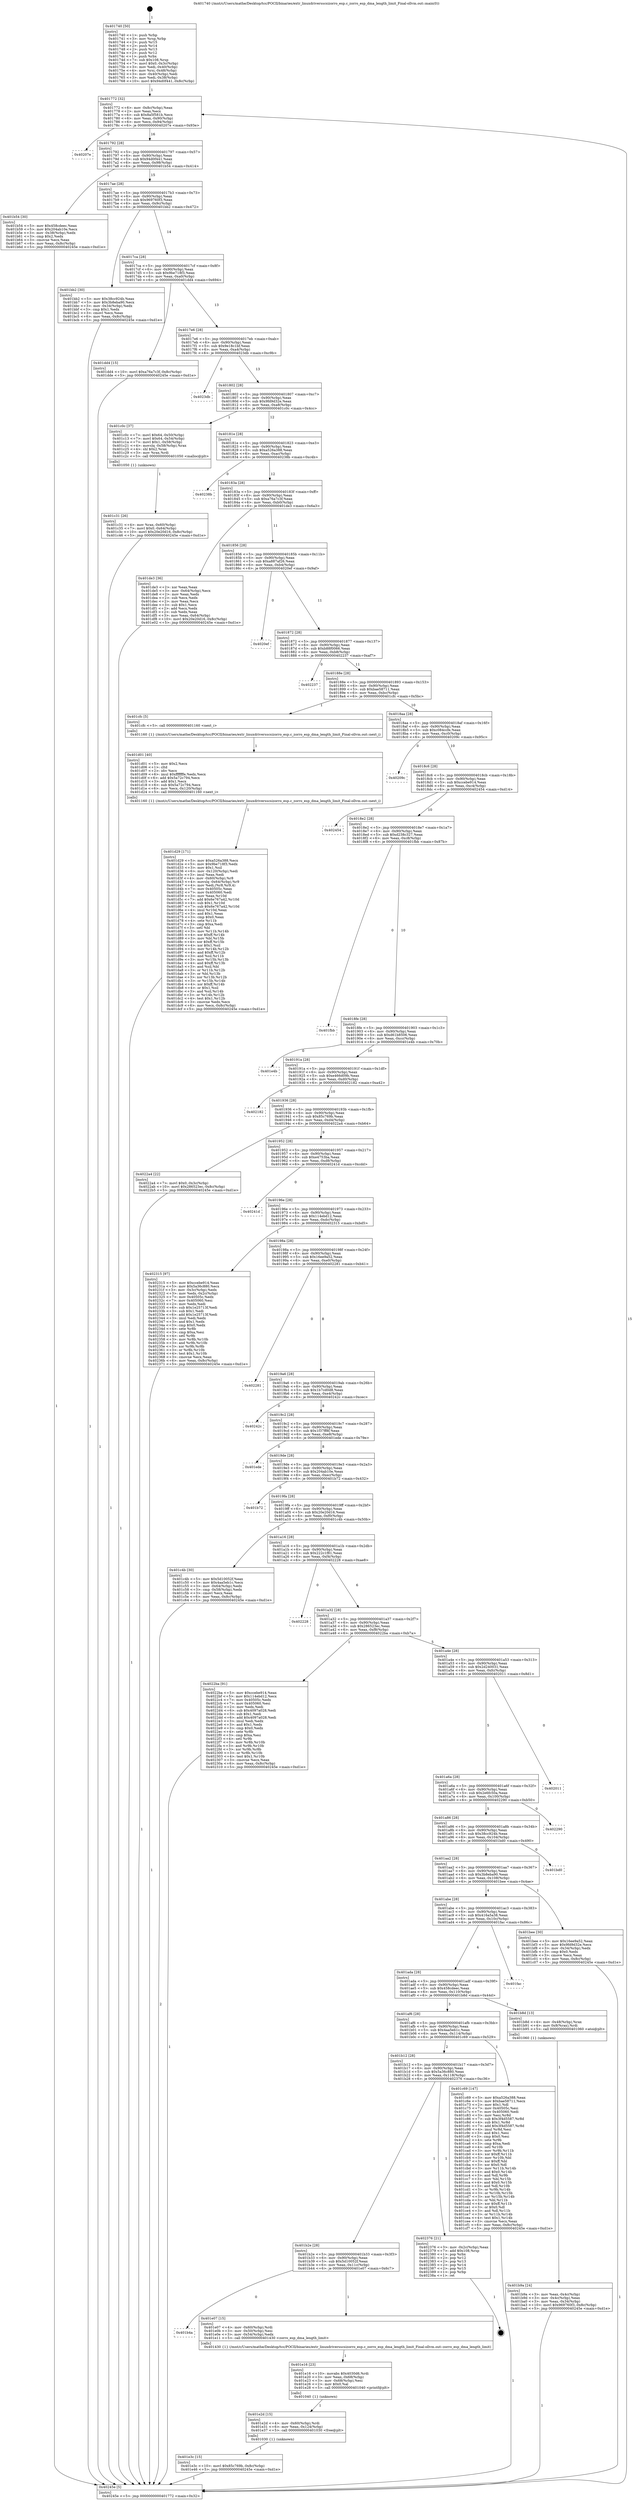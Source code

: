 digraph "0x401740" {
  label = "0x401740 (/mnt/c/Users/mathe/Desktop/tcc/POCII/binaries/extr_linuxdriversscsizorro_esp.c_zorro_esp_dma_length_limit_Final-ollvm.out::main(0))"
  labelloc = "t"
  node[shape=record]

  Entry [label="",width=0.3,height=0.3,shape=circle,fillcolor=black,style=filled]
  "0x401772" [label="{
     0x401772 [32]\l
     | [instrs]\l
     &nbsp;&nbsp;0x401772 \<+6\>: mov -0x8c(%rbp),%eax\l
     &nbsp;&nbsp;0x401778 \<+2\>: mov %eax,%ecx\l
     &nbsp;&nbsp;0x40177a \<+6\>: sub $0x8a5f581b,%ecx\l
     &nbsp;&nbsp;0x401780 \<+6\>: mov %eax,-0x90(%rbp)\l
     &nbsp;&nbsp;0x401786 \<+6\>: mov %ecx,-0x94(%rbp)\l
     &nbsp;&nbsp;0x40178c \<+6\>: je 000000000040207e \<main+0x93e\>\l
  }"]
  "0x40207e" [label="{
     0x40207e\l
  }", style=dashed]
  "0x401792" [label="{
     0x401792 [28]\l
     | [instrs]\l
     &nbsp;&nbsp;0x401792 \<+5\>: jmp 0000000000401797 \<main+0x57\>\l
     &nbsp;&nbsp;0x401797 \<+6\>: mov -0x90(%rbp),%eax\l
     &nbsp;&nbsp;0x40179d \<+5\>: sub $0x94d0f441,%eax\l
     &nbsp;&nbsp;0x4017a2 \<+6\>: mov %eax,-0x98(%rbp)\l
     &nbsp;&nbsp;0x4017a8 \<+6\>: je 0000000000401b54 \<main+0x414\>\l
  }"]
  Exit [label="",width=0.3,height=0.3,shape=circle,fillcolor=black,style=filled,peripheries=2]
  "0x401b54" [label="{
     0x401b54 [30]\l
     | [instrs]\l
     &nbsp;&nbsp;0x401b54 \<+5\>: mov $0x458cdeec,%eax\l
     &nbsp;&nbsp;0x401b59 \<+5\>: mov $0x204ab10e,%ecx\l
     &nbsp;&nbsp;0x401b5e \<+3\>: mov -0x38(%rbp),%edx\l
     &nbsp;&nbsp;0x401b61 \<+3\>: cmp $0x2,%edx\l
     &nbsp;&nbsp;0x401b64 \<+3\>: cmovne %ecx,%eax\l
     &nbsp;&nbsp;0x401b67 \<+6\>: mov %eax,-0x8c(%rbp)\l
     &nbsp;&nbsp;0x401b6d \<+5\>: jmp 000000000040245e \<main+0xd1e\>\l
  }"]
  "0x4017ae" [label="{
     0x4017ae [28]\l
     | [instrs]\l
     &nbsp;&nbsp;0x4017ae \<+5\>: jmp 00000000004017b3 \<main+0x73\>\l
     &nbsp;&nbsp;0x4017b3 \<+6\>: mov -0x90(%rbp),%eax\l
     &nbsp;&nbsp;0x4017b9 \<+5\>: sub $0x969760f3,%eax\l
     &nbsp;&nbsp;0x4017be \<+6\>: mov %eax,-0x9c(%rbp)\l
     &nbsp;&nbsp;0x4017c4 \<+6\>: je 0000000000401bb2 \<main+0x472\>\l
  }"]
  "0x40245e" [label="{
     0x40245e [5]\l
     | [instrs]\l
     &nbsp;&nbsp;0x40245e \<+5\>: jmp 0000000000401772 \<main+0x32\>\l
  }"]
  "0x401740" [label="{
     0x401740 [50]\l
     | [instrs]\l
     &nbsp;&nbsp;0x401740 \<+1\>: push %rbp\l
     &nbsp;&nbsp;0x401741 \<+3\>: mov %rsp,%rbp\l
     &nbsp;&nbsp;0x401744 \<+2\>: push %r15\l
     &nbsp;&nbsp;0x401746 \<+2\>: push %r14\l
     &nbsp;&nbsp;0x401748 \<+2\>: push %r13\l
     &nbsp;&nbsp;0x40174a \<+2\>: push %r12\l
     &nbsp;&nbsp;0x40174c \<+1\>: push %rbx\l
     &nbsp;&nbsp;0x40174d \<+7\>: sub $0x108,%rsp\l
     &nbsp;&nbsp;0x401754 \<+7\>: movl $0x0,-0x3c(%rbp)\l
     &nbsp;&nbsp;0x40175b \<+3\>: mov %edi,-0x40(%rbp)\l
     &nbsp;&nbsp;0x40175e \<+4\>: mov %rsi,-0x48(%rbp)\l
     &nbsp;&nbsp;0x401762 \<+3\>: mov -0x40(%rbp),%edi\l
     &nbsp;&nbsp;0x401765 \<+3\>: mov %edi,-0x38(%rbp)\l
     &nbsp;&nbsp;0x401768 \<+10\>: movl $0x94d0f441,-0x8c(%rbp)\l
  }"]
  "0x401e3c" [label="{
     0x401e3c [15]\l
     | [instrs]\l
     &nbsp;&nbsp;0x401e3c \<+10\>: movl $0x85c769b,-0x8c(%rbp)\l
     &nbsp;&nbsp;0x401e46 \<+5\>: jmp 000000000040245e \<main+0xd1e\>\l
  }"]
  "0x401bb2" [label="{
     0x401bb2 [30]\l
     | [instrs]\l
     &nbsp;&nbsp;0x401bb2 \<+5\>: mov $0x38cc924b,%eax\l
     &nbsp;&nbsp;0x401bb7 \<+5\>: mov $0x3b8eba90,%ecx\l
     &nbsp;&nbsp;0x401bbc \<+3\>: mov -0x34(%rbp),%edx\l
     &nbsp;&nbsp;0x401bbf \<+3\>: cmp $0x1,%edx\l
     &nbsp;&nbsp;0x401bc2 \<+3\>: cmovl %ecx,%eax\l
     &nbsp;&nbsp;0x401bc5 \<+6\>: mov %eax,-0x8c(%rbp)\l
     &nbsp;&nbsp;0x401bcb \<+5\>: jmp 000000000040245e \<main+0xd1e\>\l
  }"]
  "0x4017ca" [label="{
     0x4017ca [28]\l
     | [instrs]\l
     &nbsp;&nbsp;0x4017ca \<+5\>: jmp 00000000004017cf \<main+0x8f\>\l
     &nbsp;&nbsp;0x4017cf \<+6\>: mov -0x90(%rbp),%eax\l
     &nbsp;&nbsp;0x4017d5 \<+5\>: sub $0x9be718f3,%eax\l
     &nbsp;&nbsp;0x4017da \<+6\>: mov %eax,-0xa0(%rbp)\l
     &nbsp;&nbsp;0x4017e0 \<+6\>: je 0000000000401dd4 \<main+0x694\>\l
  }"]
  "0x401e2d" [label="{
     0x401e2d [15]\l
     | [instrs]\l
     &nbsp;&nbsp;0x401e2d \<+4\>: mov -0x60(%rbp),%rdi\l
     &nbsp;&nbsp;0x401e31 \<+6\>: mov %eax,-0x124(%rbp)\l
     &nbsp;&nbsp;0x401e37 \<+5\>: call 0000000000401030 \<free@plt\>\l
     | [calls]\l
     &nbsp;&nbsp;0x401030 \{1\} (unknown)\l
  }"]
  "0x401dd4" [label="{
     0x401dd4 [15]\l
     | [instrs]\l
     &nbsp;&nbsp;0x401dd4 \<+10\>: movl $0xa76a7c3f,-0x8c(%rbp)\l
     &nbsp;&nbsp;0x401dde \<+5\>: jmp 000000000040245e \<main+0xd1e\>\l
  }"]
  "0x4017e6" [label="{
     0x4017e6 [28]\l
     | [instrs]\l
     &nbsp;&nbsp;0x4017e6 \<+5\>: jmp 00000000004017eb \<main+0xab\>\l
     &nbsp;&nbsp;0x4017eb \<+6\>: mov -0x90(%rbp),%eax\l
     &nbsp;&nbsp;0x4017f1 \<+5\>: sub $0x9e18c1bf,%eax\l
     &nbsp;&nbsp;0x4017f6 \<+6\>: mov %eax,-0xa4(%rbp)\l
     &nbsp;&nbsp;0x4017fc \<+6\>: je 00000000004023db \<main+0xc9b\>\l
  }"]
  "0x401e16" [label="{
     0x401e16 [23]\l
     | [instrs]\l
     &nbsp;&nbsp;0x401e16 \<+10\>: movabs $0x4030d6,%rdi\l
     &nbsp;&nbsp;0x401e20 \<+3\>: mov %eax,-0x68(%rbp)\l
     &nbsp;&nbsp;0x401e23 \<+3\>: mov -0x68(%rbp),%esi\l
     &nbsp;&nbsp;0x401e26 \<+2\>: mov $0x0,%al\l
     &nbsp;&nbsp;0x401e28 \<+5\>: call 0000000000401040 \<printf@plt\>\l
     | [calls]\l
     &nbsp;&nbsp;0x401040 \{1\} (unknown)\l
  }"]
  "0x4023db" [label="{
     0x4023db\l
  }", style=dashed]
  "0x401802" [label="{
     0x401802 [28]\l
     | [instrs]\l
     &nbsp;&nbsp;0x401802 \<+5\>: jmp 0000000000401807 \<main+0xc7\>\l
     &nbsp;&nbsp;0x401807 \<+6\>: mov -0x90(%rbp),%eax\l
     &nbsp;&nbsp;0x40180d \<+5\>: sub $0x9fd9d32e,%eax\l
     &nbsp;&nbsp;0x401812 \<+6\>: mov %eax,-0xa8(%rbp)\l
     &nbsp;&nbsp;0x401818 \<+6\>: je 0000000000401c0c \<main+0x4cc\>\l
  }"]
  "0x401b4a" [label="{
     0x401b4a\l
  }", style=dashed]
  "0x401c0c" [label="{
     0x401c0c [37]\l
     | [instrs]\l
     &nbsp;&nbsp;0x401c0c \<+7\>: movl $0x64,-0x50(%rbp)\l
     &nbsp;&nbsp;0x401c13 \<+7\>: movl $0x64,-0x54(%rbp)\l
     &nbsp;&nbsp;0x401c1a \<+7\>: movl $0x1,-0x58(%rbp)\l
     &nbsp;&nbsp;0x401c21 \<+4\>: movslq -0x58(%rbp),%rax\l
     &nbsp;&nbsp;0x401c25 \<+4\>: shl $0x2,%rax\l
     &nbsp;&nbsp;0x401c29 \<+3\>: mov %rax,%rdi\l
     &nbsp;&nbsp;0x401c2c \<+5\>: call 0000000000401050 \<malloc@plt\>\l
     | [calls]\l
     &nbsp;&nbsp;0x401050 \{1\} (unknown)\l
  }"]
  "0x40181e" [label="{
     0x40181e [28]\l
     | [instrs]\l
     &nbsp;&nbsp;0x40181e \<+5\>: jmp 0000000000401823 \<main+0xe3\>\l
     &nbsp;&nbsp;0x401823 \<+6\>: mov -0x90(%rbp),%eax\l
     &nbsp;&nbsp;0x401829 \<+5\>: sub $0xa526a388,%eax\l
     &nbsp;&nbsp;0x40182e \<+6\>: mov %eax,-0xac(%rbp)\l
     &nbsp;&nbsp;0x401834 \<+6\>: je 000000000040238b \<main+0xc4b\>\l
  }"]
  "0x401e07" [label="{
     0x401e07 [15]\l
     | [instrs]\l
     &nbsp;&nbsp;0x401e07 \<+4\>: mov -0x60(%rbp),%rdi\l
     &nbsp;&nbsp;0x401e0b \<+3\>: mov -0x50(%rbp),%esi\l
     &nbsp;&nbsp;0x401e0e \<+3\>: mov -0x54(%rbp),%edx\l
     &nbsp;&nbsp;0x401e11 \<+5\>: call 0000000000401430 \<zorro_esp_dma_length_limit\>\l
     | [calls]\l
     &nbsp;&nbsp;0x401430 \{1\} (/mnt/c/Users/mathe/Desktop/tcc/POCII/binaries/extr_linuxdriversscsizorro_esp.c_zorro_esp_dma_length_limit_Final-ollvm.out::zorro_esp_dma_length_limit)\l
  }"]
  "0x40238b" [label="{
     0x40238b\l
  }", style=dashed]
  "0x40183a" [label="{
     0x40183a [28]\l
     | [instrs]\l
     &nbsp;&nbsp;0x40183a \<+5\>: jmp 000000000040183f \<main+0xff\>\l
     &nbsp;&nbsp;0x40183f \<+6\>: mov -0x90(%rbp),%eax\l
     &nbsp;&nbsp;0x401845 \<+5\>: sub $0xa76a7c3f,%eax\l
     &nbsp;&nbsp;0x40184a \<+6\>: mov %eax,-0xb0(%rbp)\l
     &nbsp;&nbsp;0x401850 \<+6\>: je 0000000000401de3 \<main+0x6a3\>\l
  }"]
  "0x401b2e" [label="{
     0x401b2e [28]\l
     | [instrs]\l
     &nbsp;&nbsp;0x401b2e \<+5\>: jmp 0000000000401b33 \<main+0x3f3\>\l
     &nbsp;&nbsp;0x401b33 \<+6\>: mov -0x90(%rbp),%eax\l
     &nbsp;&nbsp;0x401b39 \<+5\>: sub $0x5d10052f,%eax\l
     &nbsp;&nbsp;0x401b3e \<+6\>: mov %eax,-0x11c(%rbp)\l
     &nbsp;&nbsp;0x401b44 \<+6\>: je 0000000000401e07 \<main+0x6c7\>\l
  }"]
  "0x401de3" [label="{
     0x401de3 [36]\l
     | [instrs]\l
     &nbsp;&nbsp;0x401de3 \<+2\>: xor %eax,%eax\l
     &nbsp;&nbsp;0x401de5 \<+3\>: mov -0x64(%rbp),%ecx\l
     &nbsp;&nbsp;0x401de8 \<+2\>: mov %eax,%edx\l
     &nbsp;&nbsp;0x401dea \<+2\>: sub %ecx,%edx\l
     &nbsp;&nbsp;0x401dec \<+2\>: mov %eax,%ecx\l
     &nbsp;&nbsp;0x401dee \<+3\>: sub $0x1,%ecx\l
     &nbsp;&nbsp;0x401df1 \<+2\>: add %ecx,%edx\l
     &nbsp;&nbsp;0x401df3 \<+2\>: sub %edx,%eax\l
     &nbsp;&nbsp;0x401df5 \<+3\>: mov %eax,-0x64(%rbp)\l
     &nbsp;&nbsp;0x401df8 \<+10\>: movl $0x20e20d16,-0x8c(%rbp)\l
     &nbsp;&nbsp;0x401e02 \<+5\>: jmp 000000000040245e \<main+0xd1e\>\l
  }"]
  "0x401856" [label="{
     0x401856 [28]\l
     | [instrs]\l
     &nbsp;&nbsp;0x401856 \<+5\>: jmp 000000000040185b \<main+0x11b\>\l
     &nbsp;&nbsp;0x40185b \<+6\>: mov -0x90(%rbp),%eax\l
     &nbsp;&nbsp;0x401861 \<+5\>: sub $0xa887af26,%eax\l
     &nbsp;&nbsp;0x401866 \<+6\>: mov %eax,-0xb4(%rbp)\l
     &nbsp;&nbsp;0x40186c \<+6\>: je 00000000004020ef \<main+0x9af\>\l
  }"]
  "0x402376" [label="{
     0x402376 [21]\l
     | [instrs]\l
     &nbsp;&nbsp;0x402376 \<+3\>: mov -0x2c(%rbp),%eax\l
     &nbsp;&nbsp;0x402379 \<+7\>: add $0x108,%rsp\l
     &nbsp;&nbsp;0x402380 \<+1\>: pop %rbx\l
     &nbsp;&nbsp;0x402381 \<+2\>: pop %r12\l
     &nbsp;&nbsp;0x402383 \<+2\>: pop %r13\l
     &nbsp;&nbsp;0x402385 \<+2\>: pop %r14\l
     &nbsp;&nbsp;0x402387 \<+2\>: pop %r15\l
     &nbsp;&nbsp;0x402389 \<+1\>: pop %rbp\l
     &nbsp;&nbsp;0x40238a \<+1\>: ret\l
  }"]
  "0x4020ef" [label="{
     0x4020ef\l
  }", style=dashed]
  "0x401872" [label="{
     0x401872 [28]\l
     | [instrs]\l
     &nbsp;&nbsp;0x401872 \<+5\>: jmp 0000000000401877 \<main+0x137\>\l
     &nbsp;&nbsp;0x401877 \<+6\>: mov -0x90(%rbp),%eax\l
     &nbsp;&nbsp;0x40187d \<+5\>: sub $0xb88f0066,%eax\l
     &nbsp;&nbsp;0x401882 \<+6\>: mov %eax,-0xb8(%rbp)\l
     &nbsp;&nbsp;0x401888 \<+6\>: je 0000000000402237 \<main+0xaf7\>\l
  }"]
  "0x401d29" [label="{
     0x401d29 [171]\l
     | [instrs]\l
     &nbsp;&nbsp;0x401d29 \<+5\>: mov $0xa526a388,%ecx\l
     &nbsp;&nbsp;0x401d2e \<+5\>: mov $0x9be718f3,%edx\l
     &nbsp;&nbsp;0x401d33 \<+3\>: mov $0x1,%sil\l
     &nbsp;&nbsp;0x401d36 \<+6\>: mov -0x120(%rbp),%edi\l
     &nbsp;&nbsp;0x401d3c \<+3\>: imul %eax,%edi\l
     &nbsp;&nbsp;0x401d3f \<+4\>: mov -0x60(%rbp),%r8\l
     &nbsp;&nbsp;0x401d43 \<+4\>: movslq -0x64(%rbp),%r9\l
     &nbsp;&nbsp;0x401d47 \<+4\>: mov %edi,(%r8,%r9,4)\l
     &nbsp;&nbsp;0x401d4b \<+7\>: mov 0x40505c,%eax\l
     &nbsp;&nbsp;0x401d52 \<+7\>: mov 0x405060,%edi\l
     &nbsp;&nbsp;0x401d59 \<+3\>: mov %eax,%r10d\l
     &nbsp;&nbsp;0x401d5c \<+7\>: add $0x6e767a42,%r10d\l
     &nbsp;&nbsp;0x401d63 \<+4\>: sub $0x1,%r10d\l
     &nbsp;&nbsp;0x401d67 \<+7\>: sub $0x6e767a42,%r10d\l
     &nbsp;&nbsp;0x401d6e \<+4\>: imul %r10d,%eax\l
     &nbsp;&nbsp;0x401d72 \<+3\>: and $0x1,%eax\l
     &nbsp;&nbsp;0x401d75 \<+3\>: cmp $0x0,%eax\l
     &nbsp;&nbsp;0x401d78 \<+4\>: sete %r11b\l
     &nbsp;&nbsp;0x401d7c \<+3\>: cmp $0xa,%edi\l
     &nbsp;&nbsp;0x401d7f \<+3\>: setl %bl\l
     &nbsp;&nbsp;0x401d82 \<+3\>: mov %r11b,%r14b\l
     &nbsp;&nbsp;0x401d85 \<+4\>: xor $0xff,%r14b\l
     &nbsp;&nbsp;0x401d89 \<+3\>: mov %bl,%r15b\l
     &nbsp;&nbsp;0x401d8c \<+4\>: xor $0xff,%r15b\l
     &nbsp;&nbsp;0x401d90 \<+4\>: xor $0x1,%sil\l
     &nbsp;&nbsp;0x401d94 \<+3\>: mov %r14b,%r12b\l
     &nbsp;&nbsp;0x401d97 \<+4\>: and $0xff,%r12b\l
     &nbsp;&nbsp;0x401d9b \<+3\>: and %sil,%r11b\l
     &nbsp;&nbsp;0x401d9e \<+3\>: mov %r15b,%r13b\l
     &nbsp;&nbsp;0x401da1 \<+4\>: and $0xff,%r13b\l
     &nbsp;&nbsp;0x401da5 \<+3\>: and %sil,%bl\l
     &nbsp;&nbsp;0x401da8 \<+3\>: or %r11b,%r12b\l
     &nbsp;&nbsp;0x401dab \<+3\>: or %bl,%r13b\l
     &nbsp;&nbsp;0x401dae \<+3\>: xor %r13b,%r12b\l
     &nbsp;&nbsp;0x401db1 \<+3\>: or %r15b,%r14b\l
     &nbsp;&nbsp;0x401db4 \<+4\>: xor $0xff,%r14b\l
     &nbsp;&nbsp;0x401db8 \<+4\>: or $0x1,%sil\l
     &nbsp;&nbsp;0x401dbc \<+3\>: and %sil,%r14b\l
     &nbsp;&nbsp;0x401dbf \<+3\>: or %r14b,%r12b\l
     &nbsp;&nbsp;0x401dc2 \<+4\>: test $0x1,%r12b\l
     &nbsp;&nbsp;0x401dc6 \<+3\>: cmovne %edx,%ecx\l
     &nbsp;&nbsp;0x401dc9 \<+6\>: mov %ecx,-0x8c(%rbp)\l
     &nbsp;&nbsp;0x401dcf \<+5\>: jmp 000000000040245e \<main+0xd1e\>\l
  }"]
  "0x402237" [label="{
     0x402237\l
  }", style=dashed]
  "0x40188e" [label="{
     0x40188e [28]\l
     | [instrs]\l
     &nbsp;&nbsp;0x40188e \<+5\>: jmp 0000000000401893 \<main+0x153\>\l
     &nbsp;&nbsp;0x401893 \<+6\>: mov -0x90(%rbp),%eax\l
     &nbsp;&nbsp;0x401899 \<+5\>: sub $0xbae58711,%eax\l
     &nbsp;&nbsp;0x40189e \<+6\>: mov %eax,-0xbc(%rbp)\l
     &nbsp;&nbsp;0x4018a4 \<+6\>: je 0000000000401cfc \<main+0x5bc\>\l
  }"]
  "0x401d01" [label="{
     0x401d01 [40]\l
     | [instrs]\l
     &nbsp;&nbsp;0x401d01 \<+5\>: mov $0x2,%ecx\l
     &nbsp;&nbsp;0x401d06 \<+1\>: cltd\l
     &nbsp;&nbsp;0x401d07 \<+2\>: idiv %ecx\l
     &nbsp;&nbsp;0x401d09 \<+6\>: imul $0xfffffffe,%edx,%ecx\l
     &nbsp;&nbsp;0x401d0f \<+6\>: add $0x5a72c794,%ecx\l
     &nbsp;&nbsp;0x401d15 \<+3\>: add $0x1,%ecx\l
     &nbsp;&nbsp;0x401d18 \<+6\>: sub $0x5a72c794,%ecx\l
     &nbsp;&nbsp;0x401d1e \<+6\>: mov %ecx,-0x120(%rbp)\l
     &nbsp;&nbsp;0x401d24 \<+5\>: call 0000000000401160 \<next_i\>\l
     | [calls]\l
     &nbsp;&nbsp;0x401160 \{1\} (/mnt/c/Users/mathe/Desktop/tcc/POCII/binaries/extr_linuxdriversscsizorro_esp.c_zorro_esp_dma_length_limit_Final-ollvm.out::next_i)\l
  }"]
  "0x401cfc" [label="{
     0x401cfc [5]\l
     | [instrs]\l
     &nbsp;&nbsp;0x401cfc \<+5\>: call 0000000000401160 \<next_i\>\l
     | [calls]\l
     &nbsp;&nbsp;0x401160 \{1\} (/mnt/c/Users/mathe/Desktop/tcc/POCII/binaries/extr_linuxdriversscsizorro_esp.c_zorro_esp_dma_length_limit_Final-ollvm.out::next_i)\l
  }"]
  "0x4018aa" [label="{
     0x4018aa [28]\l
     | [instrs]\l
     &nbsp;&nbsp;0x4018aa \<+5\>: jmp 00000000004018af \<main+0x16f\>\l
     &nbsp;&nbsp;0x4018af \<+6\>: mov -0x90(%rbp),%eax\l
     &nbsp;&nbsp;0x4018b5 \<+5\>: sub $0xc084ccfe,%eax\l
     &nbsp;&nbsp;0x4018ba \<+6\>: mov %eax,-0xc0(%rbp)\l
     &nbsp;&nbsp;0x4018c0 \<+6\>: je 000000000040209c \<main+0x95c\>\l
  }"]
  "0x401b12" [label="{
     0x401b12 [28]\l
     | [instrs]\l
     &nbsp;&nbsp;0x401b12 \<+5\>: jmp 0000000000401b17 \<main+0x3d7\>\l
     &nbsp;&nbsp;0x401b17 \<+6\>: mov -0x90(%rbp),%eax\l
     &nbsp;&nbsp;0x401b1d \<+5\>: sub $0x5a36c880,%eax\l
     &nbsp;&nbsp;0x401b22 \<+6\>: mov %eax,-0x118(%rbp)\l
     &nbsp;&nbsp;0x401b28 \<+6\>: je 0000000000402376 \<main+0xc36\>\l
  }"]
  "0x40209c" [label="{
     0x40209c\l
  }", style=dashed]
  "0x4018c6" [label="{
     0x4018c6 [28]\l
     | [instrs]\l
     &nbsp;&nbsp;0x4018c6 \<+5\>: jmp 00000000004018cb \<main+0x18b\>\l
     &nbsp;&nbsp;0x4018cb \<+6\>: mov -0x90(%rbp),%eax\l
     &nbsp;&nbsp;0x4018d1 \<+5\>: sub $0xccebe914,%eax\l
     &nbsp;&nbsp;0x4018d6 \<+6\>: mov %eax,-0xc4(%rbp)\l
     &nbsp;&nbsp;0x4018dc \<+6\>: je 0000000000402454 \<main+0xd14\>\l
  }"]
  "0x401c69" [label="{
     0x401c69 [147]\l
     | [instrs]\l
     &nbsp;&nbsp;0x401c69 \<+5\>: mov $0xa526a388,%eax\l
     &nbsp;&nbsp;0x401c6e \<+5\>: mov $0xbae58711,%ecx\l
     &nbsp;&nbsp;0x401c73 \<+2\>: mov $0x1,%dl\l
     &nbsp;&nbsp;0x401c75 \<+7\>: mov 0x40505c,%esi\l
     &nbsp;&nbsp;0x401c7c \<+7\>: mov 0x405060,%edi\l
     &nbsp;&nbsp;0x401c83 \<+3\>: mov %esi,%r8d\l
     &nbsp;&nbsp;0x401c86 \<+7\>: sub $0x3f4d5587,%r8d\l
     &nbsp;&nbsp;0x401c8d \<+4\>: sub $0x1,%r8d\l
     &nbsp;&nbsp;0x401c91 \<+7\>: add $0x3f4d5587,%r8d\l
     &nbsp;&nbsp;0x401c98 \<+4\>: imul %r8d,%esi\l
     &nbsp;&nbsp;0x401c9c \<+3\>: and $0x1,%esi\l
     &nbsp;&nbsp;0x401c9f \<+3\>: cmp $0x0,%esi\l
     &nbsp;&nbsp;0x401ca2 \<+4\>: sete %r9b\l
     &nbsp;&nbsp;0x401ca6 \<+3\>: cmp $0xa,%edi\l
     &nbsp;&nbsp;0x401ca9 \<+4\>: setl %r10b\l
     &nbsp;&nbsp;0x401cad \<+3\>: mov %r9b,%r11b\l
     &nbsp;&nbsp;0x401cb0 \<+4\>: xor $0xff,%r11b\l
     &nbsp;&nbsp;0x401cb4 \<+3\>: mov %r10b,%bl\l
     &nbsp;&nbsp;0x401cb7 \<+3\>: xor $0xff,%bl\l
     &nbsp;&nbsp;0x401cba \<+3\>: xor $0x0,%dl\l
     &nbsp;&nbsp;0x401cbd \<+3\>: mov %r11b,%r14b\l
     &nbsp;&nbsp;0x401cc0 \<+4\>: and $0x0,%r14b\l
     &nbsp;&nbsp;0x401cc4 \<+3\>: and %dl,%r9b\l
     &nbsp;&nbsp;0x401cc7 \<+3\>: mov %bl,%r15b\l
     &nbsp;&nbsp;0x401cca \<+4\>: and $0x0,%r15b\l
     &nbsp;&nbsp;0x401cce \<+3\>: and %dl,%r10b\l
     &nbsp;&nbsp;0x401cd1 \<+3\>: or %r9b,%r14b\l
     &nbsp;&nbsp;0x401cd4 \<+3\>: or %r10b,%r15b\l
     &nbsp;&nbsp;0x401cd7 \<+3\>: xor %r15b,%r14b\l
     &nbsp;&nbsp;0x401cda \<+3\>: or %bl,%r11b\l
     &nbsp;&nbsp;0x401cdd \<+4\>: xor $0xff,%r11b\l
     &nbsp;&nbsp;0x401ce1 \<+3\>: or $0x0,%dl\l
     &nbsp;&nbsp;0x401ce4 \<+3\>: and %dl,%r11b\l
     &nbsp;&nbsp;0x401ce7 \<+3\>: or %r11b,%r14b\l
     &nbsp;&nbsp;0x401cea \<+4\>: test $0x1,%r14b\l
     &nbsp;&nbsp;0x401cee \<+3\>: cmovne %ecx,%eax\l
     &nbsp;&nbsp;0x401cf1 \<+6\>: mov %eax,-0x8c(%rbp)\l
     &nbsp;&nbsp;0x401cf7 \<+5\>: jmp 000000000040245e \<main+0xd1e\>\l
  }"]
  "0x402454" [label="{
     0x402454\l
  }", style=dashed]
  "0x4018e2" [label="{
     0x4018e2 [28]\l
     | [instrs]\l
     &nbsp;&nbsp;0x4018e2 \<+5\>: jmp 00000000004018e7 \<main+0x1a7\>\l
     &nbsp;&nbsp;0x4018e7 \<+6\>: mov -0x90(%rbp),%eax\l
     &nbsp;&nbsp;0x4018ed \<+5\>: sub $0xd238c327,%eax\l
     &nbsp;&nbsp;0x4018f2 \<+6\>: mov %eax,-0xc8(%rbp)\l
     &nbsp;&nbsp;0x4018f8 \<+6\>: je 0000000000401fbb \<main+0x87b\>\l
  }"]
  "0x401c31" [label="{
     0x401c31 [26]\l
     | [instrs]\l
     &nbsp;&nbsp;0x401c31 \<+4\>: mov %rax,-0x60(%rbp)\l
     &nbsp;&nbsp;0x401c35 \<+7\>: movl $0x0,-0x64(%rbp)\l
     &nbsp;&nbsp;0x401c3c \<+10\>: movl $0x20e20d16,-0x8c(%rbp)\l
     &nbsp;&nbsp;0x401c46 \<+5\>: jmp 000000000040245e \<main+0xd1e\>\l
  }"]
  "0x401fbb" [label="{
     0x401fbb\l
  }", style=dashed]
  "0x4018fe" [label="{
     0x4018fe [28]\l
     | [instrs]\l
     &nbsp;&nbsp;0x4018fe \<+5\>: jmp 0000000000401903 \<main+0x1c3\>\l
     &nbsp;&nbsp;0x401903 \<+6\>: mov -0x90(%rbp),%eax\l
     &nbsp;&nbsp;0x401909 \<+5\>: sub $0xd61b8506,%eax\l
     &nbsp;&nbsp;0x40190e \<+6\>: mov %eax,-0xcc(%rbp)\l
     &nbsp;&nbsp;0x401914 \<+6\>: je 0000000000401e4b \<main+0x70b\>\l
  }"]
  "0x401b9a" [label="{
     0x401b9a [24]\l
     | [instrs]\l
     &nbsp;&nbsp;0x401b9a \<+3\>: mov %eax,-0x4c(%rbp)\l
     &nbsp;&nbsp;0x401b9d \<+3\>: mov -0x4c(%rbp),%eax\l
     &nbsp;&nbsp;0x401ba0 \<+3\>: mov %eax,-0x34(%rbp)\l
     &nbsp;&nbsp;0x401ba3 \<+10\>: movl $0x969760f3,-0x8c(%rbp)\l
     &nbsp;&nbsp;0x401bad \<+5\>: jmp 000000000040245e \<main+0xd1e\>\l
  }"]
  "0x401e4b" [label="{
     0x401e4b\l
  }", style=dashed]
  "0x40191a" [label="{
     0x40191a [28]\l
     | [instrs]\l
     &nbsp;&nbsp;0x40191a \<+5\>: jmp 000000000040191f \<main+0x1df\>\l
     &nbsp;&nbsp;0x40191f \<+6\>: mov -0x90(%rbp),%eax\l
     &nbsp;&nbsp;0x401925 \<+5\>: sub $0xe466d09b,%eax\l
     &nbsp;&nbsp;0x40192a \<+6\>: mov %eax,-0xd0(%rbp)\l
     &nbsp;&nbsp;0x401930 \<+6\>: je 0000000000402182 \<main+0xa42\>\l
  }"]
  "0x401af6" [label="{
     0x401af6 [28]\l
     | [instrs]\l
     &nbsp;&nbsp;0x401af6 \<+5\>: jmp 0000000000401afb \<main+0x3bb\>\l
     &nbsp;&nbsp;0x401afb \<+6\>: mov -0x90(%rbp),%eax\l
     &nbsp;&nbsp;0x401b01 \<+5\>: sub $0x4aa5eb1c,%eax\l
     &nbsp;&nbsp;0x401b06 \<+6\>: mov %eax,-0x114(%rbp)\l
     &nbsp;&nbsp;0x401b0c \<+6\>: je 0000000000401c69 \<main+0x529\>\l
  }"]
  "0x402182" [label="{
     0x402182\l
  }", style=dashed]
  "0x401936" [label="{
     0x401936 [28]\l
     | [instrs]\l
     &nbsp;&nbsp;0x401936 \<+5\>: jmp 000000000040193b \<main+0x1fb\>\l
     &nbsp;&nbsp;0x40193b \<+6\>: mov -0x90(%rbp),%eax\l
     &nbsp;&nbsp;0x401941 \<+5\>: sub $0x85c769b,%eax\l
     &nbsp;&nbsp;0x401946 \<+6\>: mov %eax,-0xd4(%rbp)\l
     &nbsp;&nbsp;0x40194c \<+6\>: je 00000000004022a4 \<main+0xb64\>\l
  }"]
  "0x401b8d" [label="{
     0x401b8d [13]\l
     | [instrs]\l
     &nbsp;&nbsp;0x401b8d \<+4\>: mov -0x48(%rbp),%rax\l
     &nbsp;&nbsp;0x401b91 \<+4\>: mov 0x8(%rax),%rdi\l
     &nbsp;&nbsp;0x401b95 \<+5\>: call 0000000000401060 \<atoi@plt\>\l
     | [calls]\l
     &nbsp;&nbsp;0x401060 \{1\} (unknown)\l
  }"]
  "0x4022a4" [label="{
     0x4022a4 [22]\l
     | [instrs]\l
     &nbsp;&nbsp;0x4022a4 \<+7\>: movl $0x0,-0x3c(%rbp)\l
     &nbsp;&nbsp;0x4022ab \<+10\>: movl $0x286523ec,-0x8c(%rbp)\l
     &nbsp;&nbsp;0x4022b5 \<+5\>: jmp 000000000040245e \<main+0xd1e\>\l
  }"]
  "0x401952" [label="{
     0x401952 [28]\l
     | [instrs]\l
     &nbsp;&nbsp;0x401952 \<+5\>: jmp 0000000000401957 \<main+0x217\>\l
     &nbsp;&nbsp;0x401957 \<+6\>: mov -0x90(%rbp),%eax\l
     &nbsp;&nbsp;0x40195d \<+5\>: sub $0xe4753ba,%eax\l
     &nbsp;&nbsp;0x401962 \<+6\>: mov %eax,-0xd8(%rbp)\l
     &nbsp;&nbsp;0x401968 \<+6\>: je 000000000040241d \<main+0xcdd\>\l
  }"]
  "0x401ada" [label="{
     0x401ada [28]\l
     | [instrs]\l
     &nbsp;&nbsp;0x401ada \<+5\>: jmp 0000000000401adf \<main+0x39f\>\l
     &nbsp;&nbsp;0x401adf \<+6\>: mov -0x90(%rbp),%eax\l
     &nbsp;&nbsp;0x401ae5 \<+5\>: sub $0x458cdeec,%eax\l
     &nbsp;&nbsp;0x401aea \<+6\>: mov %eax,-0x110(%rbp)\l
     &nbsp;&nbsp;0x401af0 \<+6\>: je 0000000000401b8d \<main+0x44d\>\l
  }"]
  "0x40241d" [label="{
     0x40241d\l
  }", style=dashed]
  "0x40196e" [label="{
     0x40196e [28]\l
     | [instrs]\l
     &nbsp;&nbsp;0x40196e \<+5\>: jmp 0000000000401973 \<main+0x233\>\l
     &nbsp;&nbsp;0x401973 \<+6\>: mov -0x90(%rbp),%eax\l
     &nbsp;&nbsp;0x401979 \<+5\>: sub $0x114ebd12,%eax\l
     &nbsp;&nbsp;0x40197e \<+6\>: mov %eax,-0xdc(%rbp)\l
     &nbsp;&nbsp;0x401984 \<+6\>: je 0000000000402315 \<main+0xbd5\>\l
  }"]
  "0x401fac" [label="{
     0x401fac\l
  }", style=dashed]
  "0x402315" [label="{
     0x402315 [97]\l
     | [instrs]\l
     &nbsp;&nbsp;0x402315 \<+5\>: mov $0xccebe914,%eax\l
     &nbsp;&nbsp;0x40231a \<+5\>: mov $0x5a36c880,%ecx\l
     &nbsp;&nbsp;0x40231f \<+3\>: mov -0x3c(%rbp),%edx\l
     &nbsp;&nbsp;0x402322 \<+3\>: mov %edx,-0x2c(%rbp)\l
     &nbsp;&nbsp;0x402325 \<+7\>: mov 0x40505c,%edx\l
     &nbsp;&nbsp;0x40232c \<+7\>: mov 0x405060,%esi\l
     &nbsp;&nbsp;0x402333 \<+2\>: mov %edx,%edi\l
     &nbsp;&nbsp;0x402335 \<+6\>: sub $0x1e25713f,%edi\l
     &nbsp;&nbsp;0x40233b \<+3\>: sub $0x1,%edi\l
     &nbsp;&nbsp;0x40233e \<+6\>: add $0x1e25713f,%edi\l
     &nbsp;&nbsp;0x402344 \<+3\>: imul %edi,%edx\l
     &nbsp;&nbsp;0x402347 \<+3\>: and $0x1,%edx\l
     &nbsp;&nbsp;0x40234a \<+3\>: cmp $0x0,%edx\l
     &nbsp;&nbsp;0x40234d \<+4\>: sete %r8b\l
     &nbsp;&nbsp;0x402351 \<+3\>: cmp $0xa,%esi\l
     &nbsp;&nbsp;0x402354 \<+4\>: setl %r9b\l
     &nbsp;&nbsp;0x402358 \<+3\>: mov %r8b,%r10b\l
     &nbsp;&nbsp;0x40235b \<+3\>: and %r9b,%r10b\l
     &nbsp;&nbsp;0x40235e \<+3\>: xor %r9b,%r8b\l
     &nbsp;&nbsp;0x402361 \<+3\>: or %r8b,%r10b\l
     &nbsp;&nbsp;0x402364 \<+4\>: test $0x1,%r10b\l
     &nbsp;&nbsp;0x402368 \<+3\>: cmovne %ecx,%eax\l
     &nbsp;&nbsp;0x40236b \<+6\>: mov %eax,-0x8c(%rbp)\l
     &nbsp;&nbsp;0x402371 \<+5\>: jmp 000000000040245e \<main+0xd1e\>\l
  }"]
  "0x40198a" [label="{
     0x40198a [28]\l
     | [instrs]\l
     &nbsp;&nbsp;0x40198a \<+5\>: jmp 000000000040198f \<main+0x24f\>\l
     &nbsp;&nbsp;0x40198f \<+6\>: mov -0x90(%rbp),%eax\l
     &nbsp;&nbsp;0x401995 \<+5\>: sub $0x16ee9a52,%eax\l
     &nbsp;&nbsp;0x40199a \<+6\>: mov %eax,-0xe0(%rbp)\l
     &nbsp;&nbsp;0x4019a0 \<+6\>: je 0000000000402281 \<main+0xb41\>\l
  }"]
  "0x401abe" [label="{
     0x401abe [28]\l
     | [instrs]\l
     &nbsp;&nbsp;0x401abe \<+5\>: jmp 0000000000401ac3 \<main+0x383\>\l
     &nbsp;&nbsp;0x401ac3 \<+6\>: mov -0x90(%rbp),%eax\l
     &nbsp;&nbsp;0x401ac9 \<+5\>: sub $0x416a5a38,%eax\l
     &nbsp;&nbsp;0x401ace \<+6\>: mov %eax,-0x10c(%rbp)\l
     &nbsp;&nbsp;0x401ad4 \<+6\>: je 0000000000401fac \<main+0x86c\>\l
  }"]
  "0x402281" [label="{
     0x402281\l
  }", style=dashed]
  "0x4019a6" [label="{
     0x4019a6 [28]\l
     | [instrs]\l
     &nbsp;&nbsp;0x4019a6 \<+5\>: jmp 00000000004019ab \<main+0x26b\>\l
     &nbsp;&nbsp;0x4019ab \<+6\>: mov -0x90(%rbp),%eax\l
     &nbsp;&nbsp;0x4019b1 \<+5\>: sub $0x1b7cd0d8,%eax\l
     &nbsp;&nbsp;0x4019b6 \<+6\>: mov %eax,-0xe4(%rbp)\l
     &nbsp;&nbsp;0x4019bc \<+6\>: je 000000000040242c \<main+0xcec\>\l
  }"]
  "0x401bee" [label="{
     0x401bee [30]\l
     | [instrs]\l
     &nbsp;&nbsp;0x401bee \<+5\>: mov $0x16ee9a52,%eax\l
     &nbsp;&nbsp;0x401bf3 \<+5\>: mov $0x9fd9d32e,%ecx\l
     &nbsp;&nbsp;0x401bf8 \<+3\>: mov -0x34(%rbp),%edx\l
     &nbsp;&nbsp;0x401bfb \<+3\>: cmp $0x0,%edx\l
     &nbsp;&nbsp;0x401bfe \<+3\>: cmove %ecx,%eax\l
     &nbsp;&nbsp;0x401c01 \<+6\>: mov %eax,-0x8c(%rbp)\l
     &nbsp;&nbsp;0x401c07 \<+5\>: jmp 000000000040245e \<main+0xd1e\>\l
  }"]
  "0x40242c" [label="{
     0x40242c\l
  }", style=dashed]
  "0x4019c2" [label="{
     0x4019c2 [28]\l
     | [instrs]\l
     &nbsp;&nbsp;0x4019c2 \<+5\>: jmp 00000000004019c7 \<main+0x287\>\l
     &nbsp;&nbsp;0x4019c7 \<+6\>: mov -0x90(%rbp),%eax\l
     &nbsp;&nbsp;0x4019cd \<+5\>: sub $0x1f37ff8f,%eax\l
     &nbsp;&nbsp;0x4019d2 \<+6\>: mov %eax,-0xe8(%rbp)\l
     &nbsp;&nbsp;0x4019d8 \<+6\>: je 0000000000401ede \<main+0x79e\>\l
  }"]
  "0x401aa2" [label="{
     0x401aa2 [28]\l
     | [instrs]\l
     &nbsp;&nbsp;0x401aa2 \<+5\>: jmp 0000000000401aa7 \<main+0x367\>\l
     &nbsp;&nbsp;0x401aa7 \<+6\>: mov -0x90(%rbp),%eax\l
     &nbsp;&nbsp;0x401aad \<+5\>: sub $0x3b8eba90,%eax\l
     &nbsp;&nbsp;0x401ab2 \<+6\>: mov %eax,-0x108(%rbp)\l
     &nbsp;&nbsp;0x401ab8 \<+6\>: je 0000000000401bee \<main+0x4ae\>\l
  }"]
  "0x401ede" [label="{
     0x401ede\l
  }", style=dashed]
  "0x4019de" [label="{
     0x4019de [28]\l
     | [instrs]\l
     &nbsp;&nbsp;0x4019de \<+5\>: jmp 00000000004019e3 \<main+0x2a3\>\l
     &nbsp;&nbsp;0x4019e3 \<+6\>: mov -0x90(%rbp),%eax\l
     &nbsp;&nbsp;0x4019e9 \<+5\>: sub $0x204ab10e,%eax\l
     &nbsp;&nbsp;0x4019ee \<+6\>: mov %eax,-0xec(%rbp)\l
     &nbsp;&nbsp;0x4019f4 \<+6\>: je 0000000000401b72 \<main+0x432\>\l
  }"]
  "0x401bd0" [label="{
     0x401bd0\l
  }", style=dashed]
  "0x401b72" [label="{
     0x401b72\l
  }", style=dashed]
  "0x4019fa" [label="{
     0x4019fa [28]\l
     | [instrs]\l
     &nbsp;&nbsp;0x4019fa \<+5\>: jmp 00000000004019ff \<main+0x2bf\>\l
     &nbsp;&nbsp;0x4019ff \<+6\>: mov -0x90(%rbp),%eax\l
     &nbsp;&nbsp;0x401a05 \<+5\>: sub $0x20e20d16,%eax\l
     &nbsp;&nbsp;0x401a0a \<+6\>: mov %eax,-0xf0(%rbp)\l
     &nbsp;&nbsp;0x401a10 \<+6\>: je 0000000000401c4b \<main+0x50b\>\l
  }"]
  "0x401a86" [label="{
     0x401a86 [28]\l
     | [instrs]\l
     &nbsp;&nbsp;0x401a86 \<+5\>: jmp 0000000000401a8b \<main+0x34b\>\l
     &nbsp;&nbsp;0x401a8b \<+6\>: mov -0x90(%rbp),%eax\l
     &nbsp;&nbsp;0x401a91 \<+5\>: sub $0x38cc924b,%eax\l
     &nbsp;&nbsp;0x401a96 \<+6\>: mov %eax,-0x104(%rbp)\l
     &nbsp;&nbsp;0x401a9c \<+6\>: je 0000000000401bd0 \<main+0x490\>\l
  }"]
  "0x401c4b" [label="{
     0x401c4b [30]\l
     | [instrs]\l
     &nbsp;&nbsp;0x401c4b \<+5\>: mov $0x5d10052f,%eax\l
     &nbsp;&nbsp;0x401c50 \<+5\>: mov $0x4aa5eb1c,%ecx\l
     &nbsp;&nbsp;0x401c55 \<+3\>: mov -0x64(%rbp),%edx\l
     &nbsp;&nbsp;0x401c58 \<+3\>: cmp -0x58(%rbp),%edx\l
     &nbsp;&nbsp;0x401c5b \<+3\>: cmovl %ecx,%eax\l
     &nbsp;&nbsp;0x401c5e \<+6\>: mov %eax,-0x8c(%rbp)\l
     &nbsp;&nbsp;0x401c64 \<+5\>: jmp 000000000040245e \<main+0xd1e\>\l
  }"]
  "0x401a16" [label="{
     0x401a16 [28]\l
     | [instrs]\l
     &nbsp;&nbsp;0x401a16 \<+5\>: jmp 0000000000401a1b \<main+0x2db\>\l
     &nbsp;&nbsp;0x401a1b \<+6\>: mov -0x90(%rbp),%eax\l
     &nbsp;&nbsp;0x401a21 \<+5\>: sub $0x222c1f81,%eax\l
     &nbsp;&nbsp;0x401a26 \<+6\>: mov %eax,-0xf4(%rbp)\l
     &nbsp;&nbsp;0x401a2c \<+6\>: je 0000000000402228 \<main+0xae8\>\l
  }"]
  "0x402290" [label="{
     0x402290\l
  }", style=dashed]
  "0x402228" [label="{
     0x402228\l
  }", style=dashed]
  "0x401a32" [label="{
     0x401a32 [28]\l
     | [instrs]\l
     &nbsp;&nbsp;0x401a32 \<+5\>: jmp 0000000000401a37 \<main+0x2f7\>\l
     &nbsp;&nbsp;0x401a37 \<+6\>: mov -0x90(%rbp),%eax\l
     &nbsp;&nbsp;0x401a3d \<+5\>: sub $0x286523ec,%eax\l
     &nbsp;&nbsp;0x401a42 \<+6\>: mov %eax,-0xf8(%rbp)\l
     &nbsp;&nbsp;0x401a48 \<+6\>: je 00000000004022ba \<main+0xb7a\>\l
  }"]
  "0x401a6a" [label="{
     0x401a6a [28]\l
     | [instrs]\l
     &nbsp;&nbsp;0x401a6a \<+5\>: jmp 0000000000401a6f \<main+0x32f\>\l
     &nbsp;&nbsp;0x401a6f \<+6\>: mov -0x90(%rbp),%eax\l
     &nbsp;&nbsp;0x401a75 \<+5\>: sub $0x2e6fc50a,%eax\l
     &nbsp;&nbsp;0x401a7a \<+6\>: mov %eax,-0x100(%rbp)\l
     &nbsp;&nbsp;0x401a80 \<+6\>: je 0000000000402290 \<main+0xb50\>\l
  }"]
  "0x4022ba" [label="{
     0x4022ba [91]\l
     | [instrs]\l
     &nbsp;&nbsp;0x4022ba \<+5\>: mov $0xccebe914,%eax\l
     &nbsp;&nbsp;0x4022bf \<+5\>: mov $0x114ebd12,%ecx\l
     &nbsp;&nbsp;0x4022c4 \<+7\>: mov 0x40505c,%edx\l
     &nbsp;&nbsp;0x4022cb \<+7\>: mov 0x405060,%esi\l
     &nbsp;&nbsp;0x4022d2 \<+2\>: mov %edx,%edi\l
     &nbsp;&nbsp;0x4022d4 \<+6\>: sub $0x4097a028,%edi\l
     &nbsp;&nbsp;0x4022da \<+3\>: sub $0x1,%edi\l
     &nbsp;&nbsp;0x4022dd \<+6\>: add $0x4097a028,%edi\l
     &nbsp;&nbsp;0x4022e3 \<+3\>: imul %edi,%edx\l
     &nbsp;&nbsp;0x4022e6 \<+3\>: and $0x1,%edx\l
     &nbsp;&nbsp;0x4022e9 \<+3\>: cmp $0x0,%edx\l
     &nbsp;&nbsp;0x4022ec \<+4\>: sete %r8b\l
     &nbsp;&nbsp;0x4022f0 \<+3\>: cmp $0xa,%esi\l
     &nbsp;&nbsp;0x4022f3 \<+4\>: setl %r9b\l
     &nbsp;&nbsp;0x4022f7 \<+3\>: mov %r8b,%r10b\l
     &nbsp;&nbsp;0x4022fa \<+3\>: and %r9b,%r10b\l
     &nbsp;&nbsp;0x4022fd \<+3\>: xor %r9b,%r8b\l
     &nbsp;&nbsp;0x402300 \<+3\>: or %r8b,%r10b\l
     &nbsp;&nbsp;0x402303 \<+4\>: test $0x1,%r10b\l
     &nbsp;&nbsp;0x402307 \<+3\>: cmovne %ecx,%eax\l
     &nbsp;&nbsp;0x40230a \<+6\>: mov %eax,-0x8c(%rbp)\l
     &nbsp;&nbsp;0x402310 \<+5\>: jmp 000000000040245e \<main+0xd1e\>\l
  }"]
  "0x401a4e" [label="{
     0x401a4e [28]\l
     | [instrs]\l
     &nbsp;&nbsp;0x401a4e \<+5\>: jmp 0000000000401a53 \<main+0x313\>\l
     &nbsp;&nbsp;0x401a53 \<+6\>: mov -0x90(%rbp),%eax\l
     &nbsp;&nbsp;0x401a59 \<+5\>: sub $0x2d240031,%eax\l
     &nbsp;&nbsp;0x401a5e \<+6\>: mov %eax,-0xfc(%rbp)\l
     &nbsp;&nbsp;0x401a64 \<+6\>: je 0000000000402011 \<main+0x8d1\>\l
  }"]
  "0x402011" [label="{
     0x402011\l
  }", style=dashed]
  Entry -> "0x401740" [label=" 1"]
  "0x401772" -> "0x40207e" [label=" 0"]
  "0x401772" -> "0x401792" [label=" 16"]
  "0x402376" -> Exit [label=" 1"]
  "0x401792" -> "0x401b54" [label=" 1"]
  "0x401792" -> "0x4017ae" [label=" 15"]
  "0x401b54" -> "0x40245e" [label=" 1"]
  "0x401740" -> "0x401772" [label=" 1"]
  "0x40245e" -> "0x401772" [label=" 15"]
  "0x402315" -> "0x40245e" [label=" 1"]
  "0x4017ae" -> "0x401bb2" [label=" 1"]
  "0x4017ae" -> "0x4017ca" [label=" 14"]
  "0x4022ba" -> "0x40245e" [label=" 1"]
  "0x4017ca" -> "0x401dd4" [label=" 1"]
  "0x4017ca" -> "0x4017e6" [label=" 13"]
  "0x4022a4" -> "0x40245e" [label=" 1"]
  "0x4017e6" -> "0x4023db" [label=" 0"]
  "0x4017e6" -> "0x401802" [label=" 13"]
  "0x401e3c" -> "0x40245e" [label=" 1"]
  "0x401802" -> "0x401c0c" [label=" 1"]
  "0x401802" -> "0x40181e" [label=" 12"]
  "0x401e2d" -> "0x401e3c" [label=" 1"]
  "0x40181e" -> "0x40238b" [label=" 0"]
  "0x40181e" -> "0x40183a" [label=" 12"]
  "0x401e16" -> "0x401e2d" [label=" 1"]
  "0x40183a" -> "0x401de3" [label=" 1"]
  "0x40183a" -> "0x401856" [label=" 11"]
  "0x401b2e" -> "0x401b4a" [label=" 0"]
  "0x401856" -> "0x4020ef" [label=" 0"]
  "0x401856" -> "0x401872" [label=" 11"]
  "0x401b2e" -> "0x401e07" [label=" 1"]
  "0x401872" -> "0x402237" [label=" 0"]
  "0x401872" -> "0x40188e" [label=" 11"]
  "0x401b12" -> "0x401b2e" [label=" 1"]
  "0x40188e" -> "0x401cfc" [label=" 1"]
  "0x40188e" -> "0x4018aa" [label=" 10"]
  "0x401b12" -> "0x402376" [label=" 1"]
  "0x4018aa" -> "0x40209c" [label=" 0"]
  "0x4018aa" -> "0x4018c6" [label=" 10"]
  "0x401e07" -> "0x401e16" [label=" 1"]
  "0x4018c6" -> "0x402454" [label=" 0"]
  "0x4018c6" -> "0x4018e2" [label=" 10"]
  "0x401de3" -> "0x40245e" [label=" 1"]
  "0x4018e2" -> "0x401fbb" [label=" 0"]
  "0x4018e2" -> "0x4018fe" [label=" 10"]
  "0x401d29" -> "0x40245e" [label=" 1"]
  "0x4018fe" -> "0x401e4b" [label=" 0"]
  "0x4018fe" -> "0x40191a" [label=" 10"]
  "0x401d01" -> "0x401d29" [label=" 1"]
  "0x40191a" -> "0x402182" [label=" 0"]
  "0x40191a" -> "0x401936" [label=" 10"]
  "0x401cfc" -> "0x401d01" [label=" 1"]
  "0x401936" -> "0x4022a4" [label=" 1"]
  "0x401936" -> "0x401952" [label=" 9"]
  "0x401c69" -> "0x40245e" [label=" 1"]
  "0x401952" -> "0x40241d" [label=" 0"]
  "0x401952" -> "0x40196e" [label=" 9"]
  "0x401af6" -> "0x401c69" [label=" 1"]
  "0x40196e" -> "0x402315" [label=" 1"]
  "0x40196e" -> "0x40198a" [label=" 8"]
  "0x401dd4" -> "0x40245e" [label=" 1"]
  "0x40198a" -> "0x402281" [label=" 0"]
  "0x40198a" -> "0x4019a6" [label=" 8"]
  "0x401c31" -> "0x40245e" [label=" 1"]
  "0x4019a6" -> "0x40242c" [label=" 0"]
  "0x4019a6" -> "0x4019c2" [label=" 8"]
  "0x401c0c" -> "0x401c31" [label=" 1"]
  "0x4019c2" -> "0x401ede" [label=" 0"]
  "0x4019c2" -> "0x4019de" [label=" 8"]
  "0x401bb2" -> "0x40245e" [label=" 1"]
  "0x4019de" -> "0x401b72" [label=" 0"]
  "0x4019de" -> "0x4019fa" [label=" 8"]
  "0x401b9a" -> "0x40245e" [label=" 1"]
  "0x4019fa" -> "0x401c4b" [label=" 2"]
  "0x4019fa" -> "0x401a16" [label=" 6"]
  "0x401ada" -> "0x401af6" [label=" 3"]
  "0x401a16" -> "0x402228" [label=" 0"]
  "0x401a16" -> "0x401a32" [label=" 6"]
  "0x401ada" -> "0x401b8d" [label=" 1"]
  "0x401a32" -> "0x4022ba" [label=" 1"]
  "0x401a32" -> "0x401a4e" [label=" 5"]
  "0x401abe" -> "0x401ada" [label=" 4"]
  "0x401a4e" -> "0x402011" [label=" 0"]
  "0x401a4e" -> "0x401a6a" [label=" 5"]
  "0x401af6" -> "0x401b12" [label=" 2"]
  "0x401a6a" -> "0x402290" [label=" 0"]
  "0x401a6a" -> "0x401a86" [label=" 5"]
  "0x401b8d" -> "0x401b9a" [label=" 1"]
  "0x401a86" -> "0x401bd0" [label=" 0"]
  "0x401a86" -> "0x401aa2" [label=" 5"]
  "0x401bee" -> "0x40245e" [label=" 1"]
  "0x401aa2" -> "0x401bee" [label=" 1"]
  "0x401aa2" -> "0x401abe" [label=" 4"]
  "0x401c4b" -> "0x40245e" [label=" 2"]
  "0x401abe" -> "0x401fac" [label=" 0"]
}
